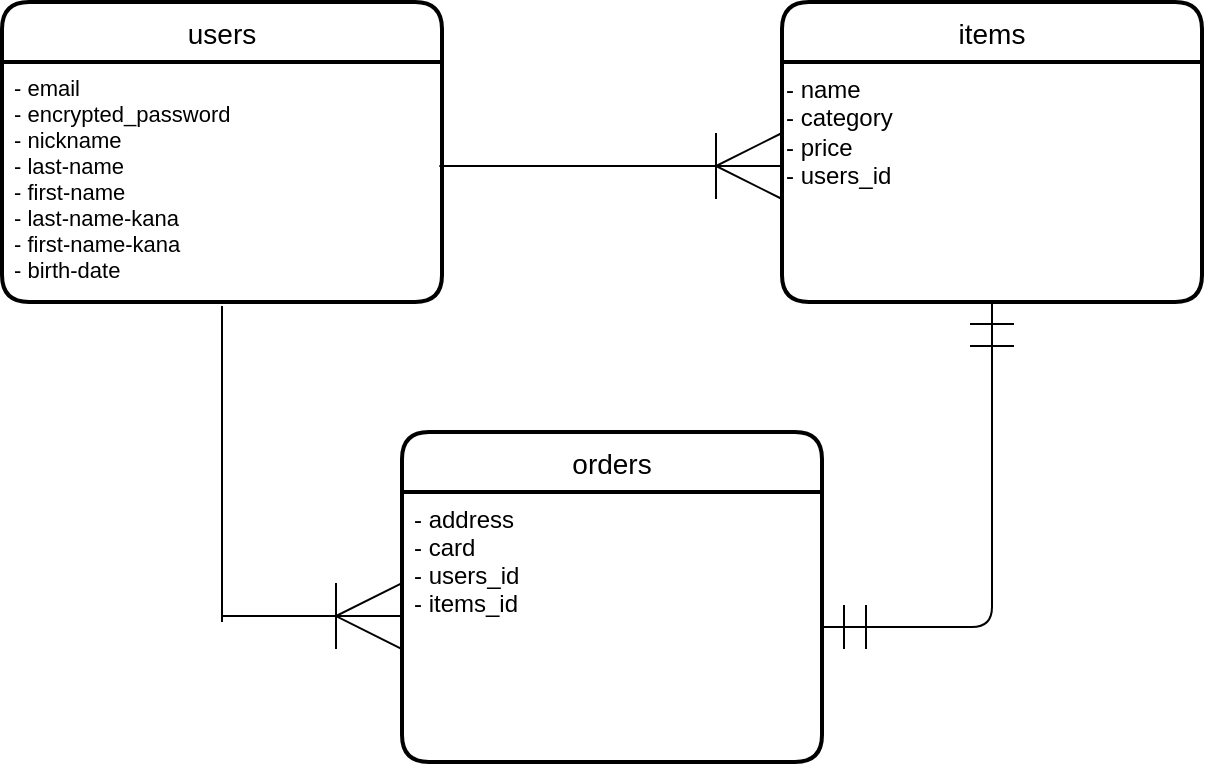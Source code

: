 <mxfile>
    <diagram id="CzlvSBsm1GbI1W3Iz4A9" name="ページ1">
        <mxGraphModel dx="642" dy="680" grid="1" gridSize="10" guides="1" tooltips="1" connect="1" arrows="1" fold="1" page="1" pageScale="1" pageWidth="827" pageHeight="1169" math="0" shadow="0">
            <root>
                <mxCell id="0"/>
                <mxCell id="1" parent="0"/>
                <mxCell id="2" value="users" style="swimlane;childLayout=stackLayout;horizontal=1;startSize=30;horizontalStack=0;rounded=1;fontSize=14;fontStyle=0;strokeWidth=2;resizeParent=0;resizeLast=1;shadow=0;dashed=0;align=center;labelBorderColor=none;strokeColor=default;" parent="1" vertex="1">
                    <mxGeometry x="60" y="250" width="220" height="150" as="geometry"/>
                </mxCell>
                <mxCell id="3" value="- email&#10;- encrypted_password&#10;- nickname&#10;- last-name&#10;- first-name&#10;- last-name-kana&#10;- first-name-kana&#10;- birth-date" style="align=left;strokeColor=none;fillColor=none;spacingLeft=4;fontSize=11;verticalAlign=top;resizable=0;rotatable=0;part=1;" parent="2" vertex="1">
                    <mxGeometry y="30" width="220" height="120" as="geometry"/>
                </mxCell>
                <mxCell id="4" value="items" style="swimlane;childLayout=stackLayout;horizontal=1;startSize=30;horizontalStack=0;rounded=1;fontSize=14;fontStyle=0;strokeWidth=2;resizeParent=0;resizeLast=1;shadow=0;dashed=0;align=center;verticalAlign=middle;" parent="1" vertex="1">
                    <mxGeometry x="450" y="250" width="210" height="150" as="geometry"/>
                </mxCell>
                <mxCell id="30" value="- name&lt;br&gt;- category&lt;br&gt;- price&lt;br&gt;- users_id" style="text;html=1;align=left;verticalAlign=top;resizable=0;points=[];autosize=1;strokeColor=none;fillColor=none;fontSize=12;" vertex="1" parent="4">
                    <mxGeometry y="30" width="210" height="120" as="geometry"/>
                </mxCell>
                <mxCell id="6" value="orders" style="swimlane;childLayout=stackLayout;horizontal=1;startSize=30;horizontalStack=0;rounded=1;fontSize=14;fontStyle=0;strokeWidth=2;resizeParent=0;resizeLast=1;shadow=0;dashed=0;align=center;" parent="1" vertex="1">
                    <mxGeometry x="260" y="465" width="210" height="165" as="geometry"/>
                </mxCell>
                <mxCell id="7" value="- address&#10;- card&#10;- users_id&#10;- items_id" style="align=left;strokeColor=none;fillColor=none;spacingLeft=4;fontSize=12;verticalAlign=top;resizable=0;rotatable=0;part=1;" parent="6" vertex="1">
                    <mxGeometry y="30" width="210" height="135" as="geometry"/>
                </mxCell>
                <mxCell id="22" value="" style="edgeStyle=entityRelationEdgeStyle;fontSize=12;html=1;endArrow=ERoneToMany;exitX=0.994;exitY=0.433;exitDx=0;exitDy=0;exitPerimeter=0;jumpSize=12;endSize=31;startSize=20;" parent="1" source="3" edge="1">
                    <mxGeometry width="100" height="100" relative="1" as="geometry">
                        <mxPoint x="290" y="480" as="sourcePoint"/>
                        <mxPoint x="450" y="332" as="targetPoint"/>
                    </mxGeometry>
                </mxCell>
                <mxCell id="23" value="" style="edgeStyle=orthogonalEdgeStyle;fontSize=12;html=1;endArrow=ERmandOne;startArrow=ERmandOne;startSize=20;endSize=20;jumpSize=12;entryX=0.5;entryY=1;entryDx=0;entryDy=0;exitX=1;exitY=0.5;exitDx=0;exitDy=0;" parent="1" edge="1" source="7">
                    <mxGeometry width="100" height="100" relative="1" as="geometry">
                        <mxPoint x="510" y="563" as="sourcePoint"/>
                        <mxPoint x="555" y="400" as="targetPoint"/>
                        <Array as="points">
                            <mxPoint x="555" y="563"/>
                        </Array>
                    </mxGeometry>
                </mxCell>
                <mxCell id="33" value="" style="edgeStyle=entityRelationEdgeStyle;fontSize=12;html=1;endArrow=ERoneToMany;jumpSize=12;endSize=31;startSize=20;" edge="1" parent="1">
                    <mxGeometry width="100" height="100" relative="1" as="geometry">
                        <mxPoint x="170" y="557" as="sourcePoint"/>
                        <mxPoint x="260" y="557.04" as="targetPoint"/>
                    </mxGeometry>
                </mxCell>
                <mxCell id="34" value="" style="endArrow=none;html=1;rounded=0;fontSize=12;exitX=0.5;exitY=1;exitDx=0;exitDy=0;" edge="1" parent="1">
                    <mxGeometry relative="1" as="geometry">
                        <mxPoint x="170" y="402" as="sourcePoint"/>
                        <mxPoint x="170" y="560" as="targetPoint"/>
                        <Array as="points"/>
                    </mxGeometry>
                </mxCell>
            </root>
        </mxGraphModel>
    </diagram>
</mxfile>